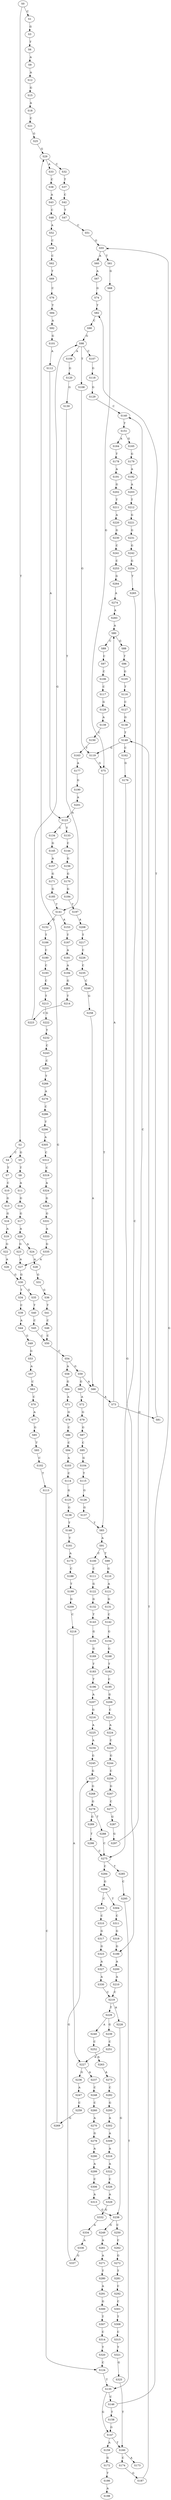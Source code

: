 strict digraph  {
	S0 -> S1 [ label = C ];
	S0 -> S2 [ label = T ];
	S1 -> S3 [ label = G ];
	S2 -> S4 [ label = C ];
	S2 -> S5 [ label = G ];
	S3 -> S6 [ label = T ];
	S4 -> S7 [ label = T ];
	S5 -> S8 [ label = T ];
	S6 -> S9 [ label = A ];
	S7 -> S10 [ label = C ];
	S8 -> S11 [ label = A ];
	S9 -> S12 [ label = A ];
	S10 -> S13 [ label = G ];
	S11 -> S14 [ label = G ];
	S12 -> S15 [ label = G ];
	S13 -> S16 [ label = G ];
	S14 -> S17 [ label = G ];
	S15 -> S18 [ label = A ];
	S16 -> S19 [ label = A ];
	S17 -> S20 [ label = A ];
	S18 -> S21 [ label = C ];
	S19 -> S22 [ label = G ];
	S20 -> S23 [ label = G ];
	S20 -> S24 [ label = A ];
	S21 -> S25 [ label = G ];
	S22 -> S26 [ label = A ];
	S23 -> S27 [ label = A ];
	S24 -> S28 [ label = A ];
	S25 -> S29 [ label = G ];
	S26 -> S30 [ label = G ];
	S27 -> S30 [ label = G ];
	S28 -> S31 [ label = G ];
	S29 -> S32 [ label = C ];
	S29 -> S33 [ label = A ];
	S30 -> S34 [ label = T ];
	S30 -> S35 [ label = G ];
	S31 -> S36 [ label = G ];
	S32 -> S37 [ label = T ];
	S33 -> S38 [ label = C ];
	S34 -> S39 [ label = C ];
	S35 -> S40 [ label = T ];
	S36 -> S41 [ label = T ];
	S37 -> S42 [ label = C ];
	S38 -> S43 [ label = A ];
	S39 -> S44 [ label = A ];
	S40 -> S45 [ label = C ];
	S41 -> S46 [ label = C ];
	S42 -> S47 [ label = T ];
	S43 -> S48 [ label = C ];
	S44 -> S49 [ label = G ];
	S45 -> S50 [ label = C ];
	S46 -> S50 [ label = C ];
	S47 -> S51 [ label = C ];
	S48 -> S52 [ label = A ];
	S49 -> S53 [ label = G ];
	S50 -> S54 [ label = C ];
	S51 -> S55 [ label = G ];
	S52 -> S56 [ label = C ];
	S53 -> S57 [ label = A ];
	S54 -> S58 [ label = A ];
	S54 -> S59 [ label = G ];
	S55 -> S60 [ label = A ];
	S55 -> S61 [ label = T ];
	S56 -> S62 [ label = C ];
	S57 -> S63 [ label = C ];
	S58 -> S64 [ label = G ];
	S59 -> S65 [ label = G ];
	S59 -> S66 [ label = A ];
	S60 -> S67 [ label = A ];
	S61 -> S68 [ label = G ];
	S62 -> S69 [ label = T ];
	S63 -> S70 [ label = C ];
	S64 -> S71 [ label = A ];
	S65 -> S72 [ label = A ];
	S66 -> S73 [ label = A ];
	S67 -> S74 [ label = G ];
	S68 -> S75 [ label = G ];
	S69 -> S76 [ label = C ];
	S70 -> S77 [ label = A ];
	S71 -> S78 [ label = G ];
	S72 -> S79 [ label = G ];
	S73 -> S80 [ label = A ];
	S73 -> S81 [ label = G ];
	S74 -> S82 [ label = T ];
	S75 -> S83 [ label = T ];
	S76 -> S84 [ label = T ];
	S77 -> S85 [ label = G ];
	S78 -> S86 [ label = C ];
	S79 -> S87 [ label = G ];
	S80 -> S88 [ label = G ];
	S80 -> S89 [ label = C ];
	S81 -> S82 [ label = T ];
	S82 -> S90 [ label = C ];
	S83 -> S91 [ label = A ];
	S84 -> S92 [ label = A ];
	S85 -> S93 [ label = T ];
	S86 -> S94 [ label = C ];
	S87 -> S95 [ label = C ];
	S88 -> S96 [ label = T ];
	S89 -> S97 [ label = C ];
	S90 -> S98 [ label = G ];
	S91 -> S99 [ label = T ];
	S91 -> S100 [ label = C ];
	S92 -> S101 [ label = G ];
	S93 -> S102 [ label = C ];
	S94 -> S103 [ label = A ];
	S95 -> S104 [ label = G ];
	S96 -> S105 [ label = G ];
	S97 -> S106 [ label = C ];
	S98 -> S107 [ label = C ];
	S98 -> S108 [ label = T ];
	S98 -> S109 [ label = A ];
	S99 -> S110 [ label = G ];
	S100 -> S111 [ label = C ];
	S101 -> S112 [ label = A ];
	S102 -> S113 [ label = T ];
	S103 -> S114 [ label = C ];
	S104 -> S115 [ label = T ];
	S105 -> S116 [ label = T ];
	S106 -> S117 [ label = C ];
	S107 -> S118 [ label = G ];
	S108 -> S119 [ label = G ];
	S109 -> S120 [ label = G ];
	S110 -> S121 [ label = A ];
	S111 -> S122 [ label = G ];
	S112 -> S123 [ label = A ];
	S113 -> S124 [ label = C ];
	S114 -> S125 [ label = G ];
	S115 -> S126 [ label = G ];
	S116 -> S127 [ label = C ];
	S117 -> S128 [ label = G ];
	S118 -> S129 [ label = G ];
	S119 -> S75 [ label = G ];
	S120 -> S130 [ label = G ];
	S121 -> S131 [ label = G ];
	S122 -> S132 [ label = G ];
	S123 -> S133 [ label = T ];
	S123 -> S134 [ label = C ];
	S124 -> S135 [ label = T ];
	S125 -> S136 [ label = G ];
	S126 -> S137 [ label = G ];
	S127 -> S138 [ label = G ];
	S128 -> S139 [ label = A ];
	S129 -> S140 [ label = C ];
	S130 -> S141 [ label = T ];
	S131 -> S142 [ label = C ];
	S132 -> S143 [ label = T ];
	S133 -> S144 [ label = C ];
	S134 -> S145 [ label = G ];
	S135 -> S146 [ label = C ];
	S135 -> S147 [ label = G ];
	S136 -> S148 [ label = T ];
	S137 -> S83 [ label = T ];
	S138 -> S149 [ label = T ];
	S139 -> S150 [ label = C ];
	S140 -> S151 [ label = T ];
	S141 -> S152 [ label = G ];
	S141 -> S153 [ label = A ];
	S142 -> S154 [ label = G ];
	S143 -> S155 [ label = G ];
	S144 -> S156 [ label = G ];
	S145 -> S157 [ label = A ];
	S146 -> S158 [ label = T ];
	S146 -> S55 [ label = G ];
	S147 -> S159 [ label = A ];
	S147 -> S160 [ label = T ];
	S148 -> S161 [ label = T ];
	S149 -> S162 [ label = C ];
	S149 -> S119 [ label = G ];
	S150 -> S163 [ label = T ];
	S151 -> S164 [ label = A ];
	S151 -> S165 [ label = G ];
	S152 -> S166 [ label = T ];
	S153 -> S167 [ label = T ];
	S154 -> S168 [ label = G ];
	S155 -> S169 [ label = G ];
	S156 -> S170 [ label = G ];
	S157 -> S171 [ label = G ];
	S158 -> S147 [ label = G ];
	S159 -> S172 [ label = G ];
	S160 -> S173 [ label = A ];
	S160 -> S174 [ label = C ];
	S161 -> S175 [ label = A ];
	S162 -> S176 [ label = G ];
	S163 -> S177 [ label = A ];
	S164 -> S178 [ label = T ];
	S165 -> S179 [ label = G ];
	S166 -> S180 [ label = C ];
	S167 -> S181 [ label = A ];
	S168 -> S182 [ label = T ];
	S169 -> S183 [ label = T ];
	S170 -> S184 [ label = G ];
	S171 -> S185 [ label = G ];
	S172 -> S186 [ label = T ];
	S174 -> S187 [ label = G ];
	S175 -> S188 [ label = C ];
	S176 -> S189 [ label = G ];
	S177 -> S190 [ label = G ];
	S178 -> S191 [ label = A ];
	S179 -> S192 [ label = A ];
	S180 -> S193 [ label = C ];
	S181 -> S194 [ label = A ];
	S182 -> S195 [ label = C ];
	S183 -> S196 [ label = T ];
	S184 -> S197 [ label = T ];
	S185 -> S141 [ label = T ];
	S186 -> S198 [ label = A ];
	S187 -> S149 [ label = T ];
	S188 -> S199 [ label = T ];
	S189 -> S200 [ label = A ];
	S190 -> S201 [ label = A ];
	S191 -> S202 [ label = G ];
	S192 -> S203 [ label = A ];
	S193 -> S204 [ label = C ];
	S194 -> S205 [ label = G ];
	S195 -> S206 [ label = G ];
	S196 -> S207 [ label = A ];
	S197 -> S208 [ label = A ];
	S199 -> S209 [ label = G ];
	S200 -> S210 [ label = A ];
	S201 -> S123 [ label = A ];
	S202 -> S211 [ label = T ];
	S203 -> S212 [ label = T ];
	S204 -> S213 [ label = T ];
	S205 -> S214 [ label = T ];
	S206 -> S215 [ label = C ];
	S207 -> S216 [ label = G ];
	S208 -> S217 [ label = T ];
	S209 -> S218 [ label = C ];
	S210 -> S219 [ label = C ];
	S211 -> S220 [ label = A ];
	S212 -> S221 [ label = G ];
	S213 -> S222 [ label = G ];
	S214 -> S223 [ label = C ];
	S215 -> S224 [ label = A ];
	S216 -> S225 [ label = A ];
	S217 -> S226 [ label = C ];
	S218 -> S227 [ label = A ];
	S219 -> S228 [ label = A ];
	S219 -> S229 [ label = T ];
	S220 -> S230 [ label = G ];
	S221 -> S231 [ label = G ];
	S222 -> S232 [ label = T ];
	S223 -> S98 [ label = G ];
	S224 -> S233 [ label = C ];
	S225 -> S234 [ label = A ];
	S226 -> S235 [ label = C ];
	S227 -> S236 [ label = G ];
	S227 -> S237 [ label = A ];
	S228 -> S238 [ label = G ];
	S229 -> S239 [ label = G ];
	S229 -> S240 [ label = A ];
	S230 -> S241 [ label = C ];
	S231 -> S242 [ label = G ];
	S232 -> S243 [ label = C ];
	S233 -> S244 [ label = G ];
	S234 -> S245 [ label = G ];
	S235 -> S246 [ label = C ];
	S236 -> S247 [ label = A ];
	S237 -> S248 [ label = C ];
	S238 -> S249 [ label = G ];
	S238 -> S250 [ label = C ];
	S239 -> S251 [ label = C ];
	S240 -> S252 [ label = C ];
	S241 -> S253 [ label = C ];
	S242 -> S254 [ label = G ];
	S243 -> S255 [ label = C ];
	S244 -> S256 [ label = C ];
	S245 -> S257 [ label = G ];
	S246 -> S258 [ label = G ];
	S247 -> S259 [ label = C ];
	S248 -> S260 [ label = C ];
	S249 -> S261 [ label = A ];
	S250 -> S262 [ label = C ];
	S251 -> S227 [ label = A ];
	S252 -> S263 [ label = A ];
	S253 -> S264 [ label = G ];
	S254 -> S265 [ label = T ];
	S255 -> S266 [ label = T ];
	S256 -> S267 [ label = G ];
	S257 -> S268 [ label = G ];
	S258 -> S66 [ label = A ];
	S259 -> S269 [ label = G ];
	S260 -> S270 [ label = A ];
	S261 -> S271 [ label = A ];
	S262 -> S272 [ label = G ];
	S263 -> S273 [ label = A ];
	S264 -> S274 [ label = A ];
	S265 -> S275 [ label = C ];
	S266 -> S276 [ label = A ];
	S267 -> S277 [ label = C ];
	S268 -> S278 [ label = G ];
	S269 -> S29 [ label = G ];
	S270 -> S279 [ label = G ];
	S271 -> S280 [ label = T ];
	S272 -> S281 [ label = T ];
	S273 -> S282 [ label = C ];
	S274 -> S283 [ label = A ];
	S275 -> S284 [ label = C ];
	S275 -> S285 [ label = T ];
	S276 -> S286 [ label = C ];
	S277 -> S287 [ label = G ];
	S278 -> S288 [ label = T ];
	S278 -> S289 [ label = G ];
	S279 -> S290 [ label = A ];
	S280 -> S291 [ label = A ];
	S281 -> S292 [ label = C ];
	S282 -> S293 [ label = G ];
	S283 -> S80 [ label = A ];
	S284 -> S294 [ label = G ];
	S285 -> S295 [ label = C ];
	S286 -> S296 [ label = T ];
	S287 -> S297 [ label = G ];
	S288 -> S275 [ label = C ];
	S289 -> S298 [ label = T ];
	S290 -> S299 [ label = A ];
	S291 -> S300 [ label = G ];
	S292 -> S301 [ label = C ];
	S293 -> S302 [ label = A ];
	S294 -> S303 [ label = C ];
	S294 -> S304 [ label = T ];
	S295 -> S135 [ label = T ];
	S296 -> S305 [ label = A ];
	S297 -> S140 [ label = C ];
	S298 -> S275 [ label = C ];
	S299 -> S306 [ label = C ];
	S300 -> S307 [ label = T ];
	S301 -> S308 [ label = T ];
	S302 -> S309 [ label = A ];
	S303 -> S310 [ label = C ];
	S304 -> S311 [ label = C ];
	S305 -> S312 [ label = C ];
	S306 -> S313 [ label = A ];
	S307 -> S314 [ label = C ];
	S308 -> S315 [ label = C ];
	S309 -> S316 [ label = A ];
	S310 -> S317 [ label = G ];
	S311 -> S318 [ label = G ];
	S312 -> S319 [ label = C ];
	S313 -> S238 [ label = G ];
	S314 -> S320 [ label = T ];
	S315 -> S321 [ label = T ];
	S316 -> S322 [ label = A ];
	S317 -> S323 [ label = G ];
	S318 -> S189 [ label = G ];
	S319 -> S324 [ label = A ];
	S320 -> S124 [ label = C ];
	S321 -> S325 [ label = G ];
	S322 -> S326 [ label = C ];
	S323 -> S327 [ label = A ];
	S324 -> S328 [ label = G ];
	S325 -> S160 [ label = T ];
	S326 -> S329 [ label = A ];
	S327 -> S330 [ label = A ];
	S328 -> S331 [ label = G ];
	S329 -> S332 [ label = G ];
	S330 -> S219 [ label = C ];
	S331 -> S333 [ label = A ];
	S332 -> S334 [ label = A ];
	S333 -> S335 [ label = G ];
	S334 -> S336 [ label = A ];
	S335 -> S27 [ label = A ];
	S336 -> S337 [ label = G ];
	S337 -> S257 [ label = G ];
}
